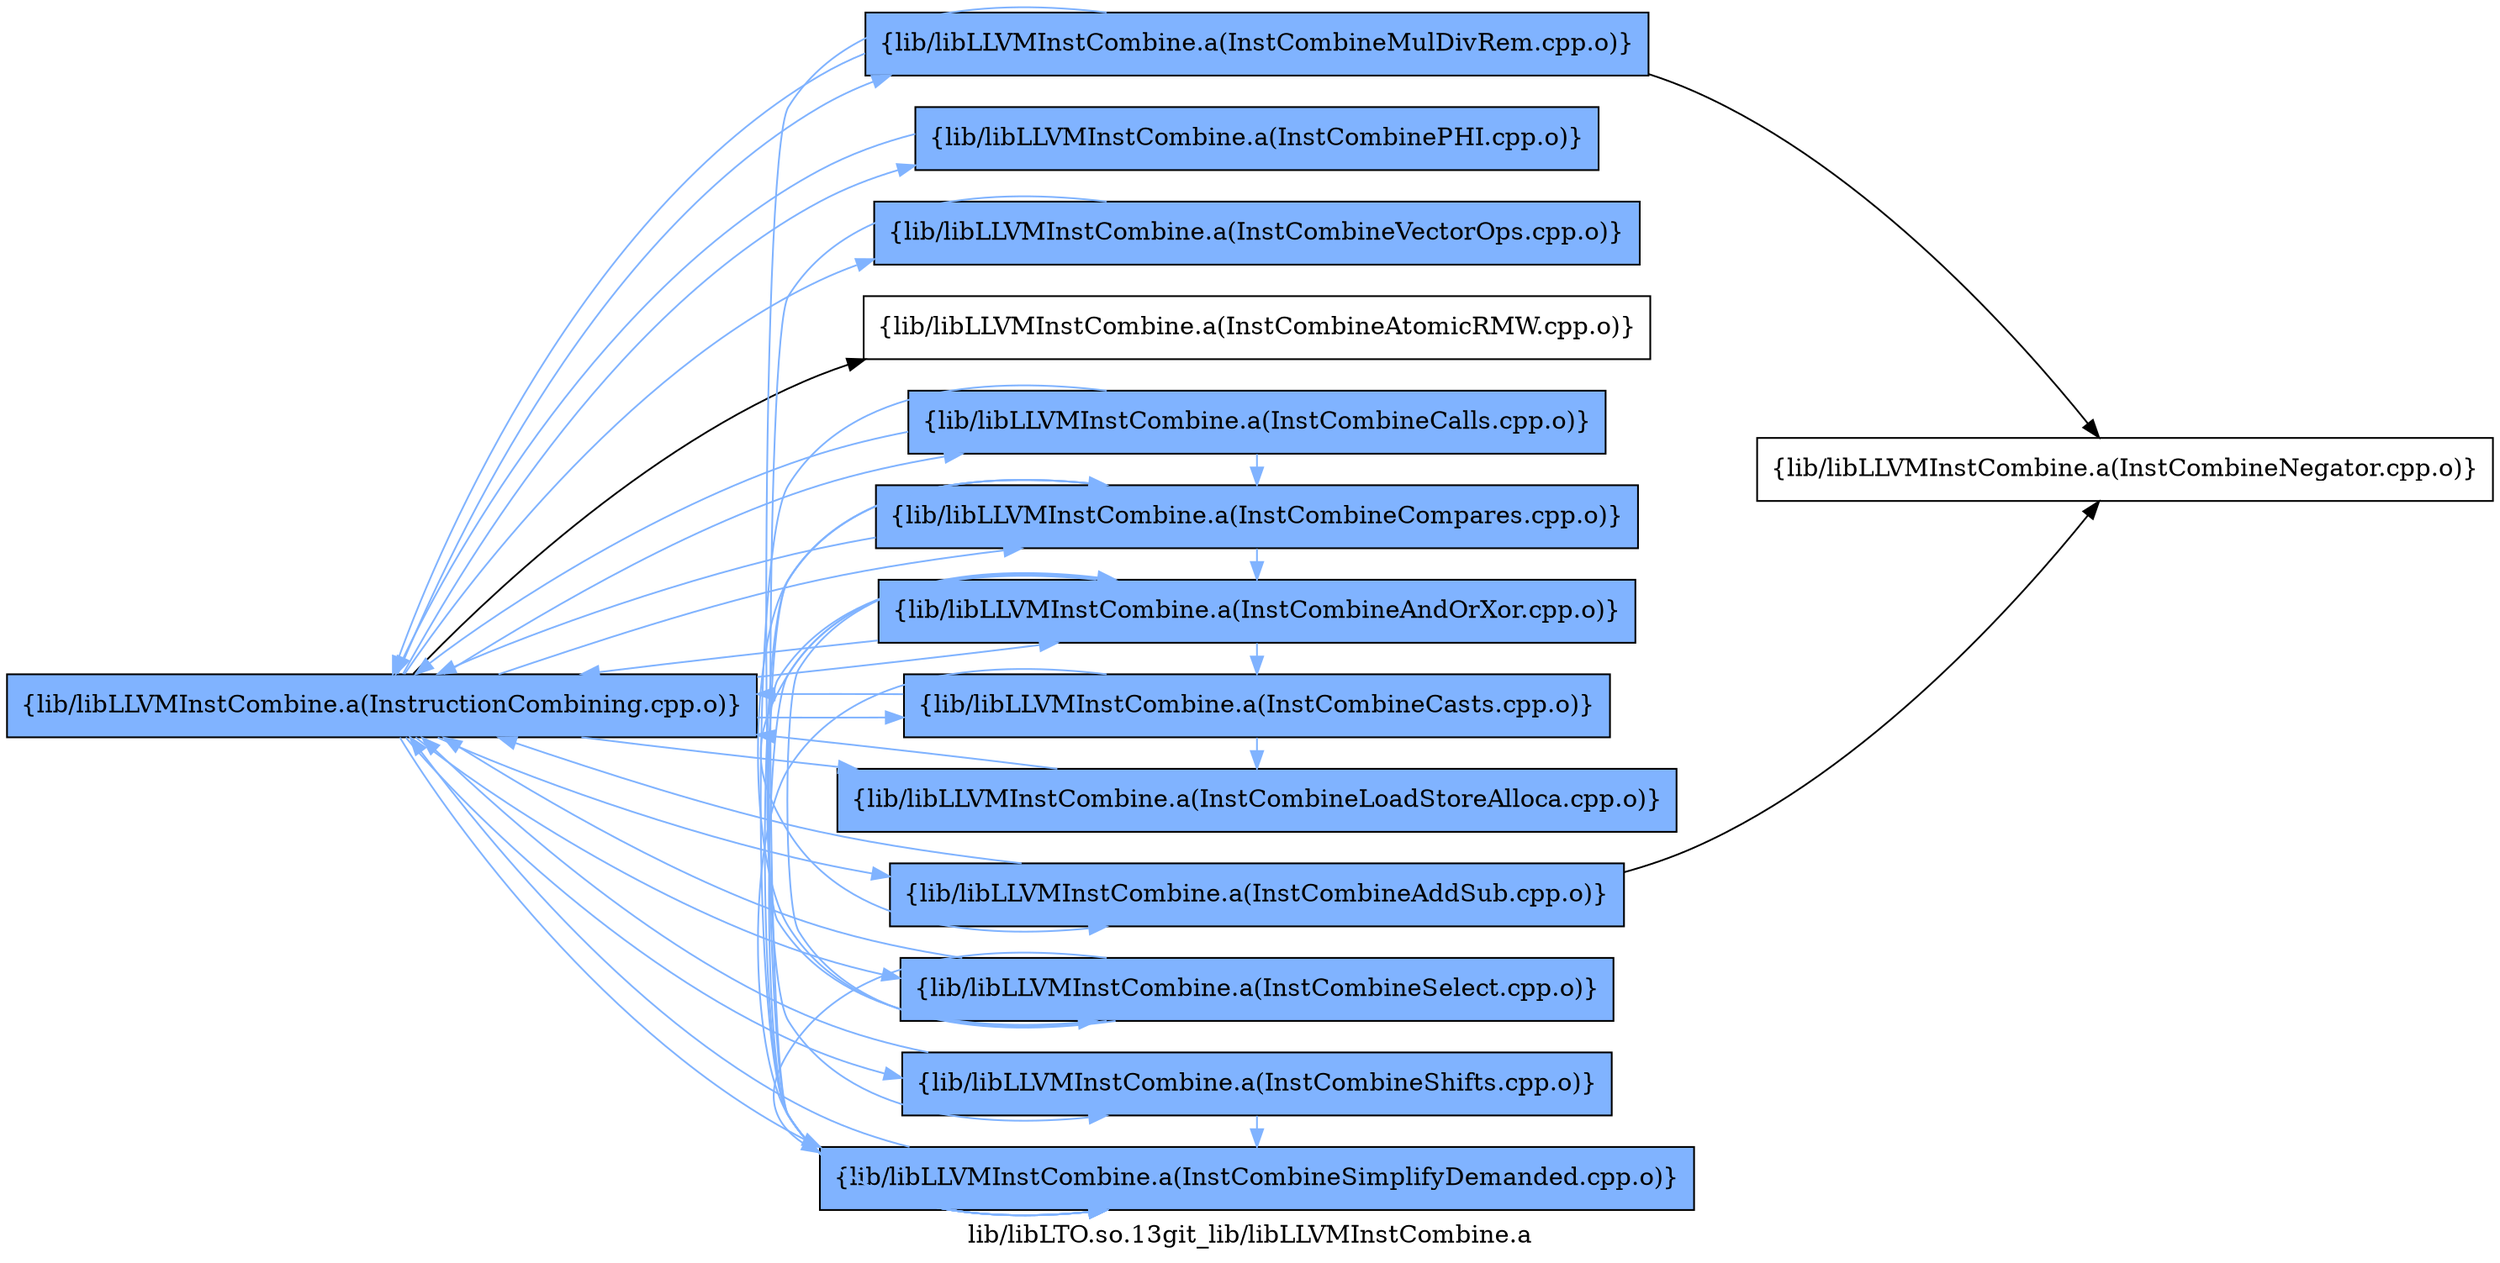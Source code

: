 digraph "lib/libLTO.so.13git_lib/libLLVMInstCombine.a" {
	label="lib/libLTO.so.13git_lib/libLLVMInstCombine.a";
	rankdir=LR;
	{ rank=same; Node0x560791eb9908;  }
	{ rank=same; Node0x560791ea36a8; Node0x560791ea4288; Node0x560791ea47d8; Node0x560791ea5458; Node0x560791ea5638; Node0x560791ea6218; Node0x560791eb9f48; Node0x560791ebabc8; Node0x560791eba8f8; Node0x560791e99108; Node0x560791e982f8; Node0x560791e99f18; Node0x560791e9a468;  }

	Node0x560791eb9908 [shape=record,shape=box,group=1,style=filled,fillcolor="0.600000 0.5 1",label="{lib/libLLVMInstCombine.a(InstructionCombining.cpp.o)}"];
	Node0x560791eb9908 -> Node0x560791ea36a8[color="0.600000 0.5 1"];
	Node0x560791eb9908 -> Node0x560791ea4288[color="0.600000 0.5 1"];
	Node0x560791eb9908 -> Node0x560791ea47d8[color="0.600000 0.5 1"];
	Node0x560791eb9908 -> Node0x560791ea5458[color="0.600000 0.5 1"];
	Node0x560791eb9908 -> Node0x560791ea5638[color="0.600000 0.5 1"];
	Node0x560791eb9908 -> Node0x560791ea6218[color="0.600000 0.5 1"];
	Node0x560791eb9908 -> Node0x560791eb9f48[color="0.600000 0.5 1"];
	Node0x560791eb9908 -> Node0x560791ebabc8;
	Node0x560791eb9908 -> Node0x560791eba8f8[color="0.600000 0.5 1"];
	Node0x560791eb9908 -> Node0x560791e99108[color="0.600000 0.5 1"];
	Node0x560791eb9908 -> Node0x560791e982f8[color="0.600000 0.5 1"];
	Node0x560791eb9908 -> Node0x560791e99f18[color="0.600000 0.5 1"];
	Node0x560791eb9908 -> Node0x560791e9a468[color="0.600000 0.5 1"];
	Node0x560791ea36a8 [shape=record,shape=box,group=1,style=filled,fillcolor="0.600000 0.5 1",label="{lib/libLLVMInstCombine.a(InstCombineMulDivRem.cpp.o)}"];
	Node0x560791ea36a8 -> Node0x560791ea3a18;
	Node0x560791ea36a8 -> Node0x560791ea5638[color="0.600000 0.5 1"];
	Node0x560791ea36a8 -> Node0x560791eb9908[color="0.600000 0.5 1"];
	Node0x560791ea4288 [shape=record,shape=box,group=1,style=filled,fillcolor="0.600000 0.5 1",label="{lib/libLLVMInstCombine.a(InstCombinePHI.cpp.o)}"];
	Node0x560791ea4288 -> Node0x560791eb9908[color="0.600000 0.5 1"];
	Node0x560791ea47d8 [shape=record,shape=box,group=1,style=filled,fillcolor="0.600000 0.5 1",label="{lib/libLLVMInstCombine.a(InstCombineSelect.cpp.o)}"];
	Node0x560791ea47d8 -> Node0x560791ea5638[color="0.600000 0.5 1"];
	Node0x560791ea47d8 -> Node0x560791eb9908[color="0.600000 0.5 1"];
	Node0x560791ea47d8 -> Node0x560791eba8f8[color="0.600000 0.5 1"];
	Node0x560791ea47d8 -> Node0x560791e99f18[color="0.600000 0.5 1"];
	Node0x560791ea5458 [shape=record,shape=box,group=1,style=filled,fillcolor="0.600000 0.5 1",label="{lib/libLLVMInstCombine.a(InstCombineShifts.cpp.o)}"];
	Node0x560791ea5458 -> Node0x560791ea5638[color="0.600000 0.5 1"];
	Node0x560791ea5458 -> Node0x560791eb9908[color="0.600000 0.5 1"];
	Node0x560791ea5638 [shape=record,shape=box,group=1,style=filled,fillcolor="0.600000 0.5 1",label="{lib/libLLVMInstCombine.a(InstCombineSimplifyDemanded.cpp.o)}"];
	Node0x560791ea5638 -> Node0x560791eb9908[color="0.600000 0.5 1"];
	Node0x560791ea6218 [shape=record,shape=box,group=1,style=filled,fillcolor="0.600000 0.5 1",label="{lib/libLLVMInstCombine.a(InstCombineVectorOps.cpp.o)}"];
	Node0x560791ea6218 -> Node0x560791ea5638[color="0.600000 0.5 1"];
	Node0x560791eb9f48 [shape=record,shape=box,group=1,style=filled,fillcolor="0.600000 0.5 1",label="{lib/libLLVMInstCombine.a(InstCombineAddSub.cpp.o)}"];
	Node0x560791eb9f48 -> Node0x560791ea3a18;
	Node0x560791eb9f48 -> Node0x560791eb9908[color="0.600000 0.5 1"];
	Node0x560791ebabc8 [shape=record,shape=box,group=0,label="{lib/libLLVMInstCombine.a(InstCombineAtomicRMW.cpp.o)}"];
	Node0x560791eba8f8 [shape=record,shape=box,group=1,style=filled,fillcolor="0.600000 0.5 1",label="{lib/libLLVMInstCombine.a(InstCombineAndOrXor.cpp.o)}"];
	Node0x560791eba8f8 -> Node0x560791ea47d8[color="0.600000 0.5 1"];
	Node0x560791eba8f8 -> Node0x560791ea5638[color="0.600000 0.5 1"];
	Node0x560791eba8f8 -> Node0x560791eb9908[color="0.600000 0.5 1"];
	Node0x560791eba8f8 -> Node0x560791eb9f48[color="0.600000 0.5 1"];
	Node0x560791eba8f8 -> Node0x560791e982f8[color="0.600000 0.5 1"];
	Node0x560791e99108 [shape=record,shape=box,group=1,style=filled,fillcolor="0.600000 0.5 1",label="{lib/libLLVMInstCombine.a(InstCombineCalls.cpp.o)}"];
	Node0x560791e99108 -> Node0x560791ea5638[color="0.600000 0.5 1"];
	Node0x560791e99108 -> Node0x560791eb9908[color="0.600000 0.5 1"];
	Node0x560791e99108 -> Node0x560791e99f18[color="0.600000 0.5 1"];
	Node0x560791e982f8 [shape=record,shape=box,group=1,style=filled,fillcolor="0.600000 0.5 1",label="{lib/libLLVMInstCombine.a(InstCombineCasts.cpp.o)}"];
	Node0x560791e982f8 -> Node0x560791ea5638[color="0.600000 0.5 1"];
	Node0x560791e982f8 -> Node0x560791eb9908[color="0.600000 0.5 1"];
	Node0x560791e982f8 -> Node0x560791e9a468[color="0.600000 0.5 1"];
	Node0x560791e99f18 [shape=record,shape=box,group=1,style=filled,fillcolor="0.600000 0.5 1",label="{lib/libLLVMInstCombine.a(InstCombineCompares.cpp.o)}"];
	Node0x560791e99f18 -> Node0x560791ea5458[color="0.600000 0.5 1"];
	Node0x560791e99f18 -> Node0x560791ea5638[color="0.600000 0.5 1"];
	Node0x560791e99f18 -> Node0x560791eb9908[color="0.600000 0.5 1"];
	Node0x560791e99f18 -> Node0x560791eba8f8[color="0.600000 0.5 1"];
	Node0x560791e9a468 [shape=record,shape=box,group=1,style=filled,fillcolor="0.600000 0.5 1",label="{lib/libLLVMInstCombine.a(InstCombineLoadStoreAlloca.cpp.o)}"];
	Node0x560791e9a468 -> Node0x560791eb9908[color="0.600000 0.5 1"];
	Node0x560791ea3a18 [shape=record,shape=box,group=0,label="{lib/libLLVMInstCombine.a(InstCombineNegator.cpp.o)}"];
}
